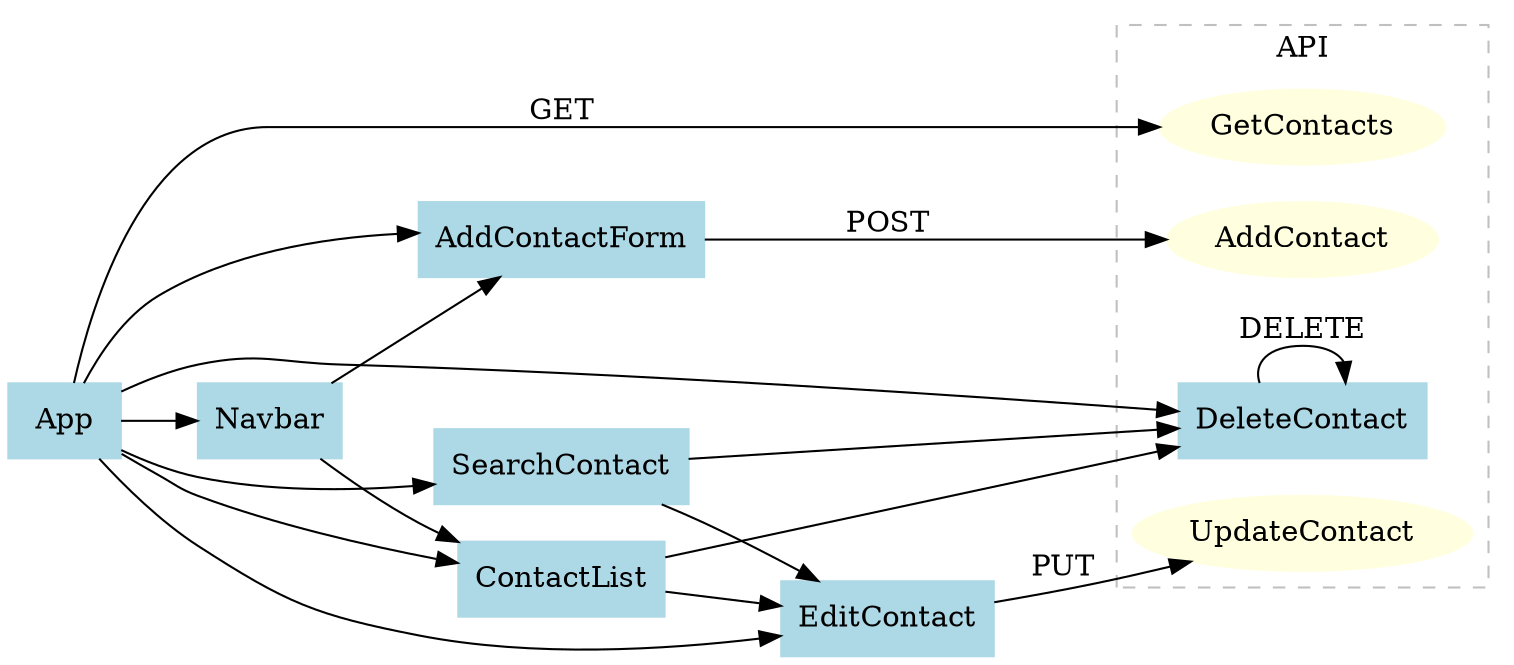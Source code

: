 digraph ContactListAppComponents {
  rankdir=LR;
  node [shape=box, style=filled, color=lightblue];

  App;
  Navbar;
  ContactList;
  AddContactForm;
  SearchContact;
  EditContact;
  DeleteContact;

  // Component Connections
  App -> Navbar;
  App -> SearchContact;
  App -> ContactList;
  App -> AddContactForm;
  App -> EditContact;
  App -> DeleteContact;

  // Navbar contains AddContactForm and can show all contacts
  Navbar -> AddContactForm;
  Navbar -> ContactList;

  // SearchContact can display ContactList
  SearchContact -> EditContact;
  SearchContact -> DeleteContact;


  // Edit and Delete actions are tied to ContactList
  ContactList -> EditContact;
  ContactList -> DeleteContact;

  // Frontend and Backend API connections
  subgraph cluster_API {
    label="API";
    style=dashed;
    color=gray;
    node [shape=ellipse, style=filled, color=lightyellow];
    GetContacts;
    AddContact;
    UpdateContact;
    DeleteContact;
  }

  // Frontend to API calls
  App -> GetContacts [label="GET"];
  AddContactForm -> AddContact [label="POST"];
  EditContact -> UpdateContact [label="PUT"];
  DeleteContact -> DeleteContact [label="DELETE"];
}
